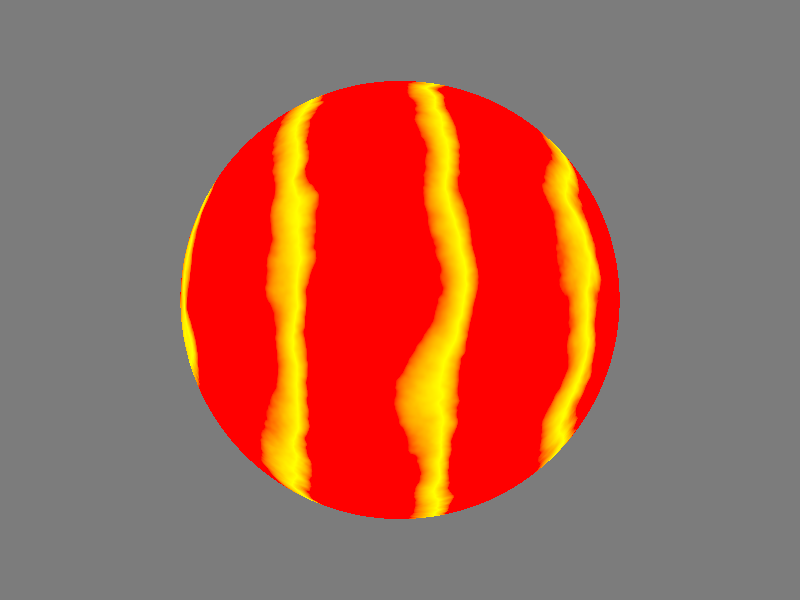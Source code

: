 #include "colors.inc"

camera {
    location <0,3,-5>
    look_at <0,0,0>
}

background {
    <.2,.2,.2>
}

light_source {
    <3,3,-5>
    <1,1,1>
}

#declare colorMap = 
    color_map {
      [0.1  color Red]
      [0.3  color Yellow]
      [0.4 color Red]
    }

sphere {
    <0,0,0>
    2 
    
    pigment {
        gradient x
        color_map { colorMap }
        turbulence .2
    }
}
